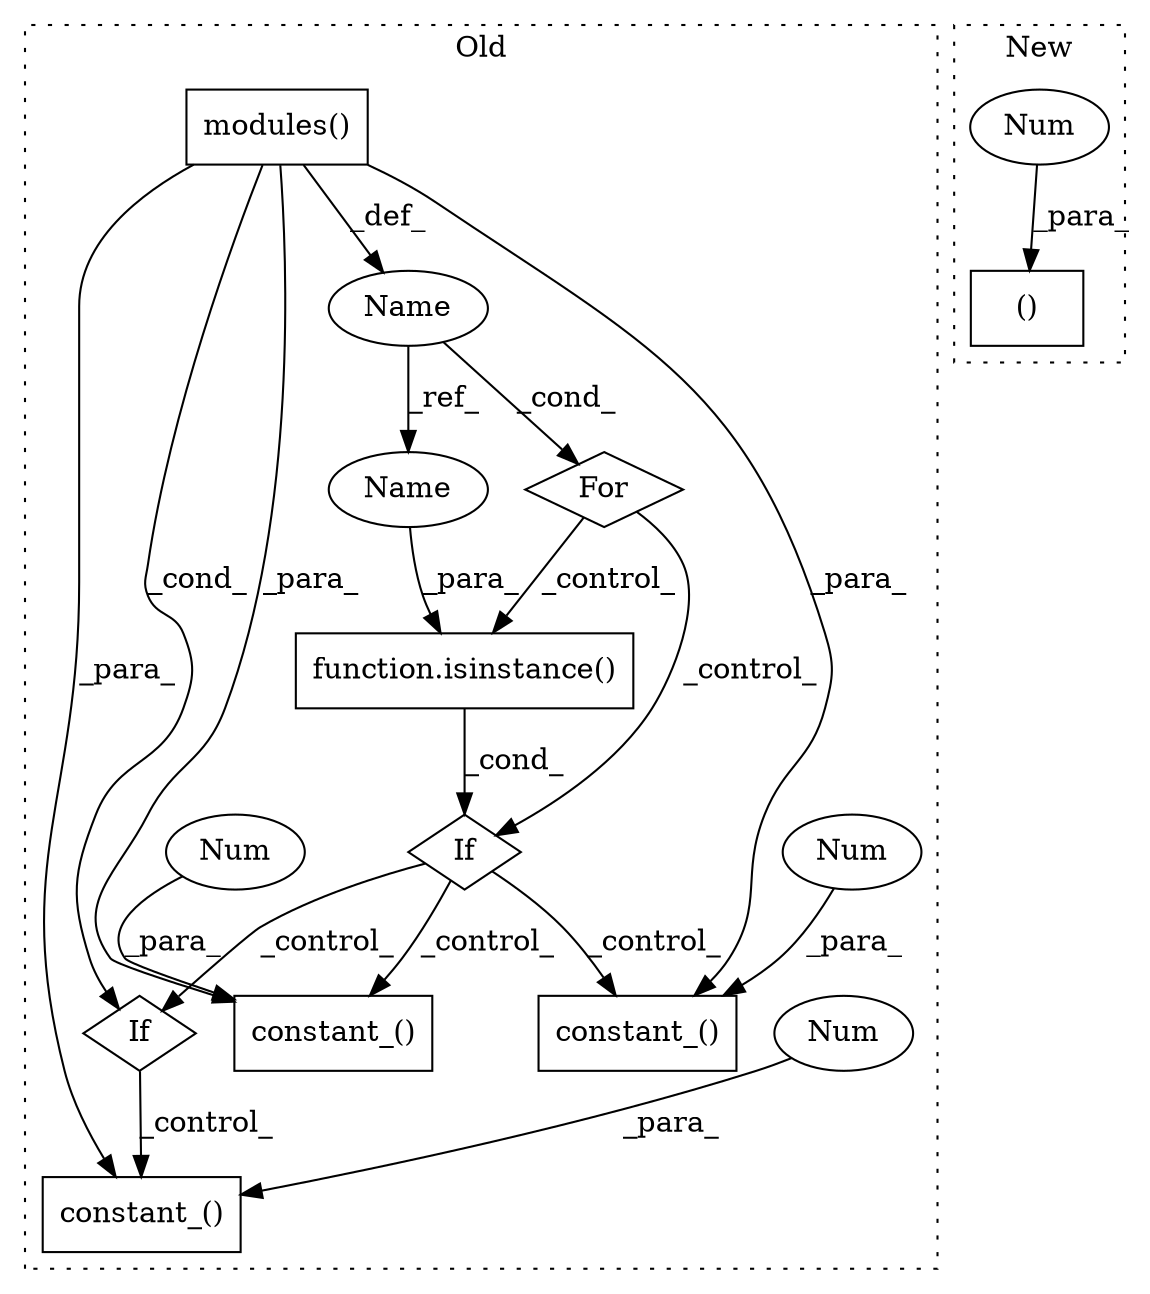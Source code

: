 digraph G {
subgraph cluster0 {
1 [label="constant_()" a="75" s="2985,3012" l="18,1" shape="box"];
3 [label="Num" a="76" s="3011" l="1" shape="ellipse"];
5 [label="If" a="96" s="2626,2653" l="3,18" shape="diamond"];
6 [label="constant_()" a="75" s="2801,2830" l="18,1" shape="box"];
7 [label="If" a="96" s="2894,2918" l="0,18" shape="diamond"];
8 [label="constant_()" a="75" s="2848,2875" l="18,1" shape="box"];
9 [label="For" a="107" s="2589,2612" l="4,14" shape="diamond"];
10 [label="Num" a="76" s="2874" l="1" shape="ellipse"];
11 [label="Num" a="76" s="2829" l="1" shape="ellipse"];
12 [label="modules()" a="75" s="2598" l="14" shape="box"];
13 [label="Name" a="87" s="2593" l="1" shape="ellipse"];
14 [label="function.isinstance()" a="75" s="2629,2652" l="11,1" shape="box"];
15 [label="Name" a="87" s="2640" l="1" shape="ellipse"];
label = "Old";
style="dotted";
}
subgraph cluster1 {
2 [label="()" a="54" s="2332" l="3" shape="box"];
4 [label="Num" a="76" s="2331" l="1" shape="ellipse"];
label = "New";
style="dotted";
}
3 -> 1 [label="_para_"];
4 -> 2 [label="_para_"];
5 -> 6 [label="_control_"];
5 -> 8 [label="_control_"];
5 -> 7 [label="_control_"];
7 -> 1 [label="_control_"];
9 -> 5 [label="_control_"];
9 -> 14 [label="_control_"];
10 -> 8 [label="_para_"];
11 -> 6 [label="_para_"];
12 -> 6 [label="_para_"];
12 -> 13 [label="_def_"];
12 -> 8 [label="_para_"];
12 -> 1 [label="_para_"];
12 -> 7 [label="_cond_"];
13 -> 9 [label="_cond_"];
13 -> 15 [label="_ref_"];
14 -> 5 [label="_cond_"];
15 -> 14 [label="_para_"];
}